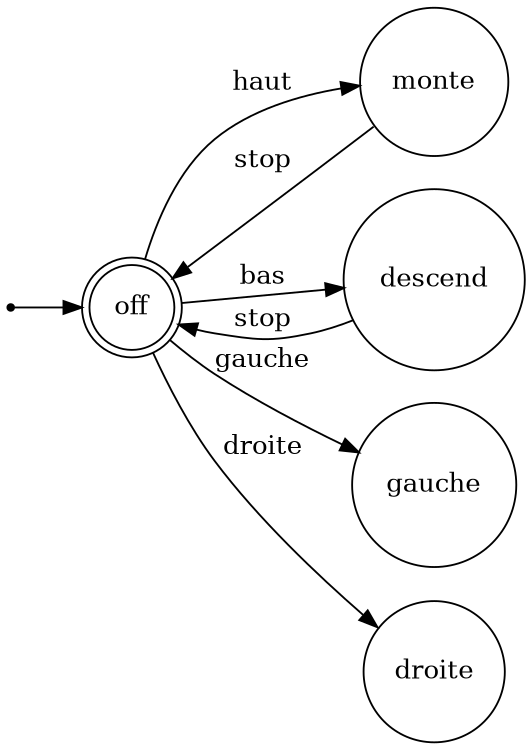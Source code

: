 digraph automate{
rankdir=LR;
size="8,5"
node [shape = doublecircle];off;
node [shape = point ]; qi
node [shape = circle];
qi -> off;
node [shape = circle];monte;
node [shape = circle];descend;
node [shape = circle];gauche;
node [shape = circle];droite;
off -> monte [ label = "haut"];
off -> descend [ label = "bas"];
off -> gauche [ label = "gauche"];
off -> droite [ label = "droite"];
monte -> off [ label = "stop"];
descend -> off [ label = "stop"];
}
